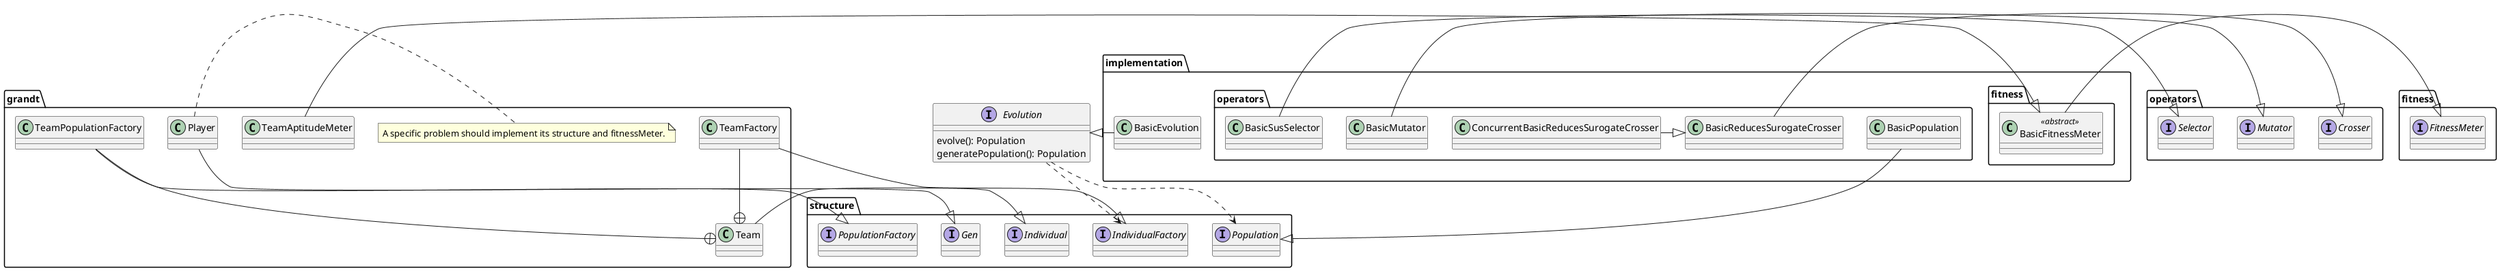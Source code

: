 @startuml

interface Evolution {
  evolve(): Population
  generatePopulation(): Population
}

package operators {
  interface Crosser
  interface Mutator
  interface Selector
  
}

package fitness {
  interface FitnessMeter
}

package structure {
  interface Gen
  interface Individual
  interface IndividualFactory
  interface Population
  interface PopulationFactory
}

package implementation {

  package implementation.fitness {
    class BasicFitnessMeter <<abstract>>
  }
  package implementation.operators {
    class BasicReducesSurogateCrosser
    class ConcurrentBasicReducesSurogateCrosser
    class BasicMutator
    class BasicSusSelector
    class BasicPopulation 
  }
  
  class BasicEvolution
}

package grandt { 
  class Player
  note right
    A specific problem should implement its structure and fitnessMeter.
  end note

  class Team
  class TeamAptitudeMeter
  class TeamFactory
  class TeamPopulationFactory
  TeamFactory --+ Team
  TeamPopulationFactory --+ Team
}


BasicEvolution -|> Evolution
BasicPopulation -|> Population
BasicReducesSurogateCrosser -|> Crosser
ConcurrentBasicReducesSurogateCrosser -|> BasicReducesSurogateCrosser
BasicMutator -|> Mutator
BasicSusSelector -|> Selector
BasicFitnessMeter -|> FitnessMeter 

Player -|> Gen
Team -|> Individual
TeamAptitudeMeter -|> BasicFitnessMeter
TeamFactory -|> IndividualFactory
TeamPopulationFactory -|> PopulationFactory

Evolution ..> Population
Evolution ..> IndividualFactory


@enduml


